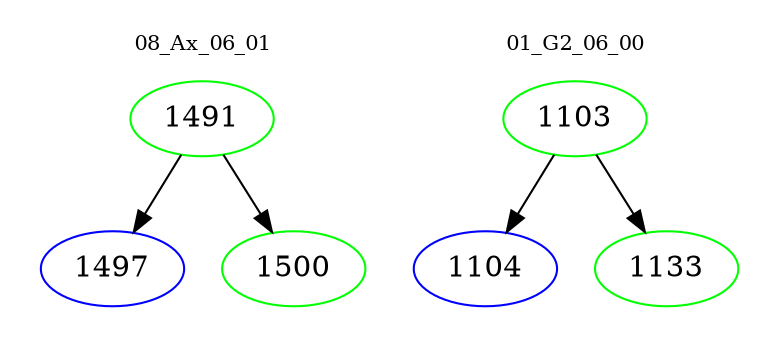 digraph{
subgraph cluster_0 {
color = white
label = "08_Ax_06_01";
fontsize=10;
T0_1491 [label="1491", color="green"]
T0_1491 -> T0_1497 [color="black"]
T0_1497 [label="1497", color="blue"]
T0_1491 -> T0_1500 [color="black"]
T0_1500 [label="1500", color="green"]
}
subgraph cluster_1 {
color = white
label = "01_G2_06_00";
fontsize=10;
T1_1103 [label="1103", color="green"]
T1_1103 -> T1_1104 [color="black"]
T1_1104 [label="1104", color="blue"]
T1_1103 -> T1_1133 [color="black"]
T1_1133 [label="1133", color="green"]
}
}
